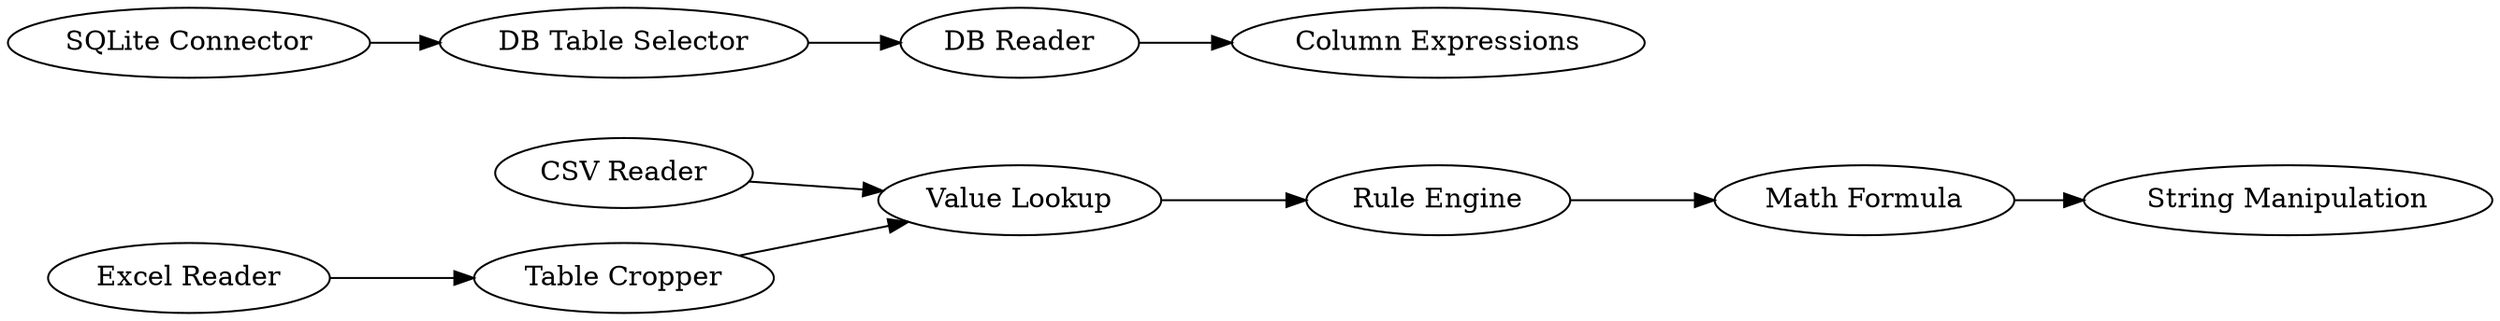 digraph {
	266 [label="Table Cropper"]
	271 [label="Value Lookup"]
	272 [label="Rule Engine"]
	403 [label="DB Table Selector"]
	404 [label="DB Reader"]
	406 [label="SQLite Connector"]
	416 [label="Column Expressions"]
	421 [label="Math Formula"]
	422 [label="String Manipulation"]
	426 [label="Excel Reader"]
	427 [label="CSV Reader"]
	266 -> 271
	271 -> 272
	272 -> 421
	403 -> 404
	404 -> 416
	406 -> 403
	421 -> 422
	426 -> 266
	427 -> 271
	rankdir=LR
}
